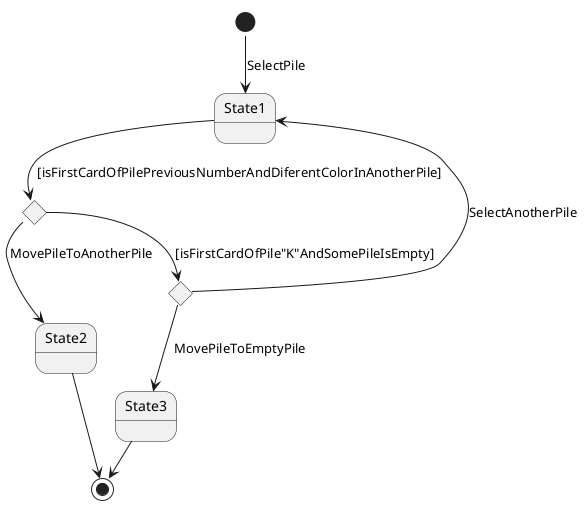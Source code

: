 @startuml UseCaseMovePile
!pragma layout smetana
state State1
state if <<choice>>
state if2 <<choice>>
state State2
state State3
[*] --> State1: SelectPile
State1 --> if: [isFirstCardOfPilePreviousNumberAndDiferentColorInAnotherPile]
if --> if2: [isFirstCardOfPile"K"AndSomePileIsEmpty]
if --> State2: MovePileToAnotherPile
if2 --> State3: MovePileToEmptyPile
if2 --> State1: SelectAnotherPile
State3 -->[*]
State2--> [*]

@enduml